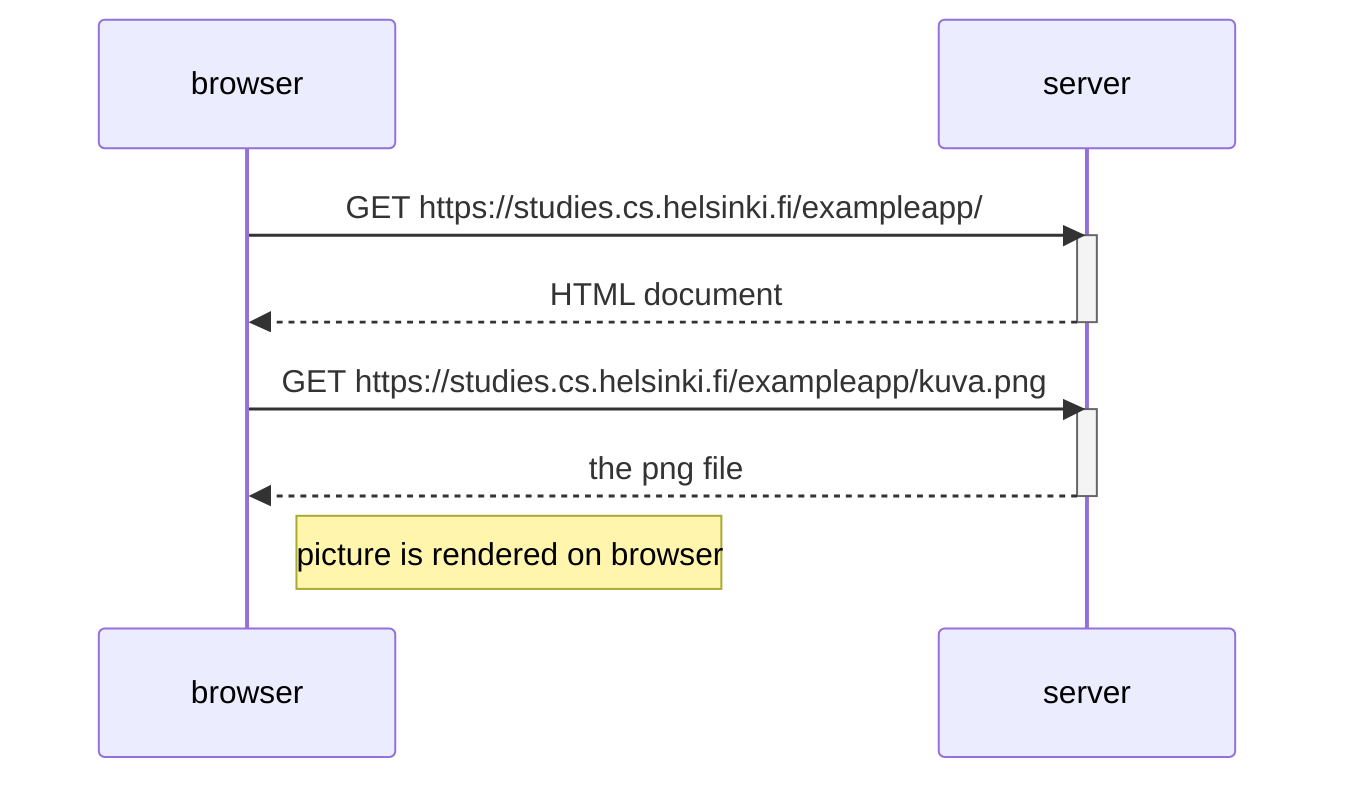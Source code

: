 sequenceDiagram
    participant browser
    participant server

    browser->>server: GET https://studies.cs.helsinki.fi/exampleapp/
    activate server
    server-->>browser: HTML document
    deactivate server

    browser->>server: GET https://studies.cs.helsinki.fi/exampleapp/kuva.png
    activate server
    server-->>browser: the png file
    deactivate server

    Note right of browser: picture is rendered on browser